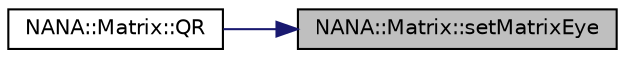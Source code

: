 digraph "NANA::Matrix::setMatrixEye"
{
 // LATEX_PDF_SIZE
  edge [fontname="Helvetica",fontsize="10",labelfontname="Helvetica",labelfontsize="10"];
  node [fontname="Helvetica",fontsize="10",shape=record];
  rankdir="RL";
  Node1 [label="NANA::Matrix::setMatrixEye",height=0.2,width=0.4,color="black", fillcolor="grey75", style="filled", fontcolor="black",tooltip="将当前矩阵设置为单位矩阵"];
  Node1 -> Node2 [dir="back",color="midnightblue",fontsize="10",style="solid",fontname="Helvetica"];
  Node2 [label="NANA::Matrix::QR",height=0.2,width=0.4,color="black", fillcolor="white", style="filled",URL="$class_n_a_n_a_1_1_matrix.html#a521948ec0114d2e2204782b2bfd11bb0",tooltip="基于豪斯荷尔德变换实现矩阵的QR分解"];
}
